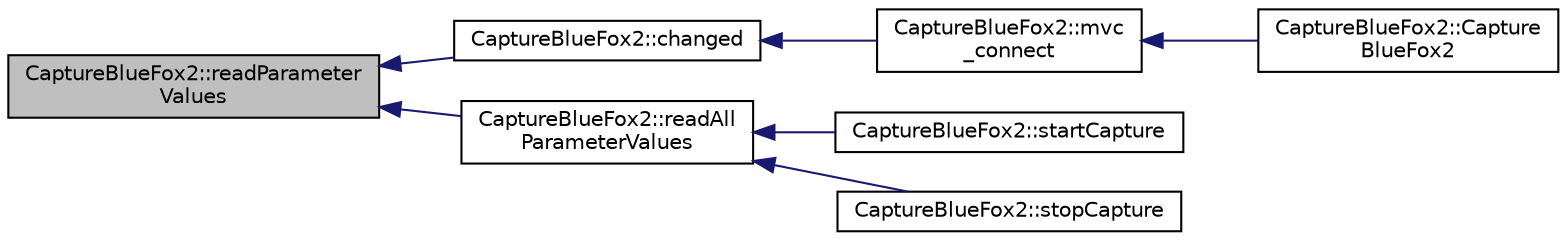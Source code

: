 digraph "CaptureBlueFox2::readParameterValues"
{
 // INTERACTIVE_SVG=YES
  edge [fontname="Helvetica",fontsize="10",labelfontname="Helvetica",labelfontsize="10"];
  node [fontname="Helvetica",fontsize="10",shape=record];
  rankdir="LR";
  Node1 [label="CaptureBlueFox2::readParameter\lValues",height=0.2,width=0.4,color="black", fillcolor="grey75", style="filled", fontcolor="black"];
  Node1 -> Node2 [dir="back",color="midnightblue",fontsize="10",style="solid",fontname="Helvetica"];
  Node2 [label="CaptureBlueFox2::changed",height=0.2,width=0.4,color="black", fillcolor="white", style="filled",URL="$d6/d65/class_capture_blue_fox2.html#a56549616ef0d1789f171cd00248f0927"];
  Node2 -> Node3 [dir="back",color="midnightblue",fontsize="10",style="solid",fontname="Helvetica"];
  Node3 [label="CaptureBlueFox2::mvc\l_connect",height=0.2,width=0.4,color="black", fillcolor="white", style="filled",URL="$d6/d65/class_capture_blue_fox2.html#ae53752281ebb8c760231b9363f631c31"];
  Node3 -> Node4 [dir="back",color="midnightblue",fontsize="10",style="solid",fontname="Helvetica"];
  Node4 [label="CaptureBlueFox2::Capture\lBlueFox2",height=0.2,width=0.4,color="black", fillcolor="white", style="filled",URL="$d6/d65/class_capture_blue_fox2.html#af16c29461a9cae00ebf093e2bb9b0c36"];
  Node1 -> Node5 [dir="back",color="midnightblue",fontsize="10",style="solid",fontname="Helvetica"];
  Node5 [label="CaptureBlueFox2::readAll\lParameterValues",height=0.2,width=0.4,color="black", fillcolor="white", style="filled",URL="$d6/d65/class_capture_blue_fox2.html#a4d83830fb4d932f5aea548b6d9344bc7"];
  Node5 -> Node6 [dir="back",color="midnightblue",fontsize="10",style="solid",fontname="Helvetica"];
  Node6 [label="CaptureBlueFox2::startCapture",height=0.2,width=0.4,color="black", fillcolor="white", style="filled",URL="$d6/d65/class_capture_blue_fox2.html#a6409924a90aedccb5ce877229f6f9b24",tooltip="Initialize the interface and start capture. "];
  Node5 -> Node7 [dir="back",color="midnightblue",fontsize="10",style="solid",fontname="Helvetica"];
  Node7 [label="CaptureBlueFox2::stopCapture",height=0.2,width=0.4,color="black", fillcolor="white", style="filled",URL="$d6/d65/class_capture_blue_fox2.html#ae175b101564a7b4a26e504c2e4fd447d",tooltip="Stop Capture. "];
}
